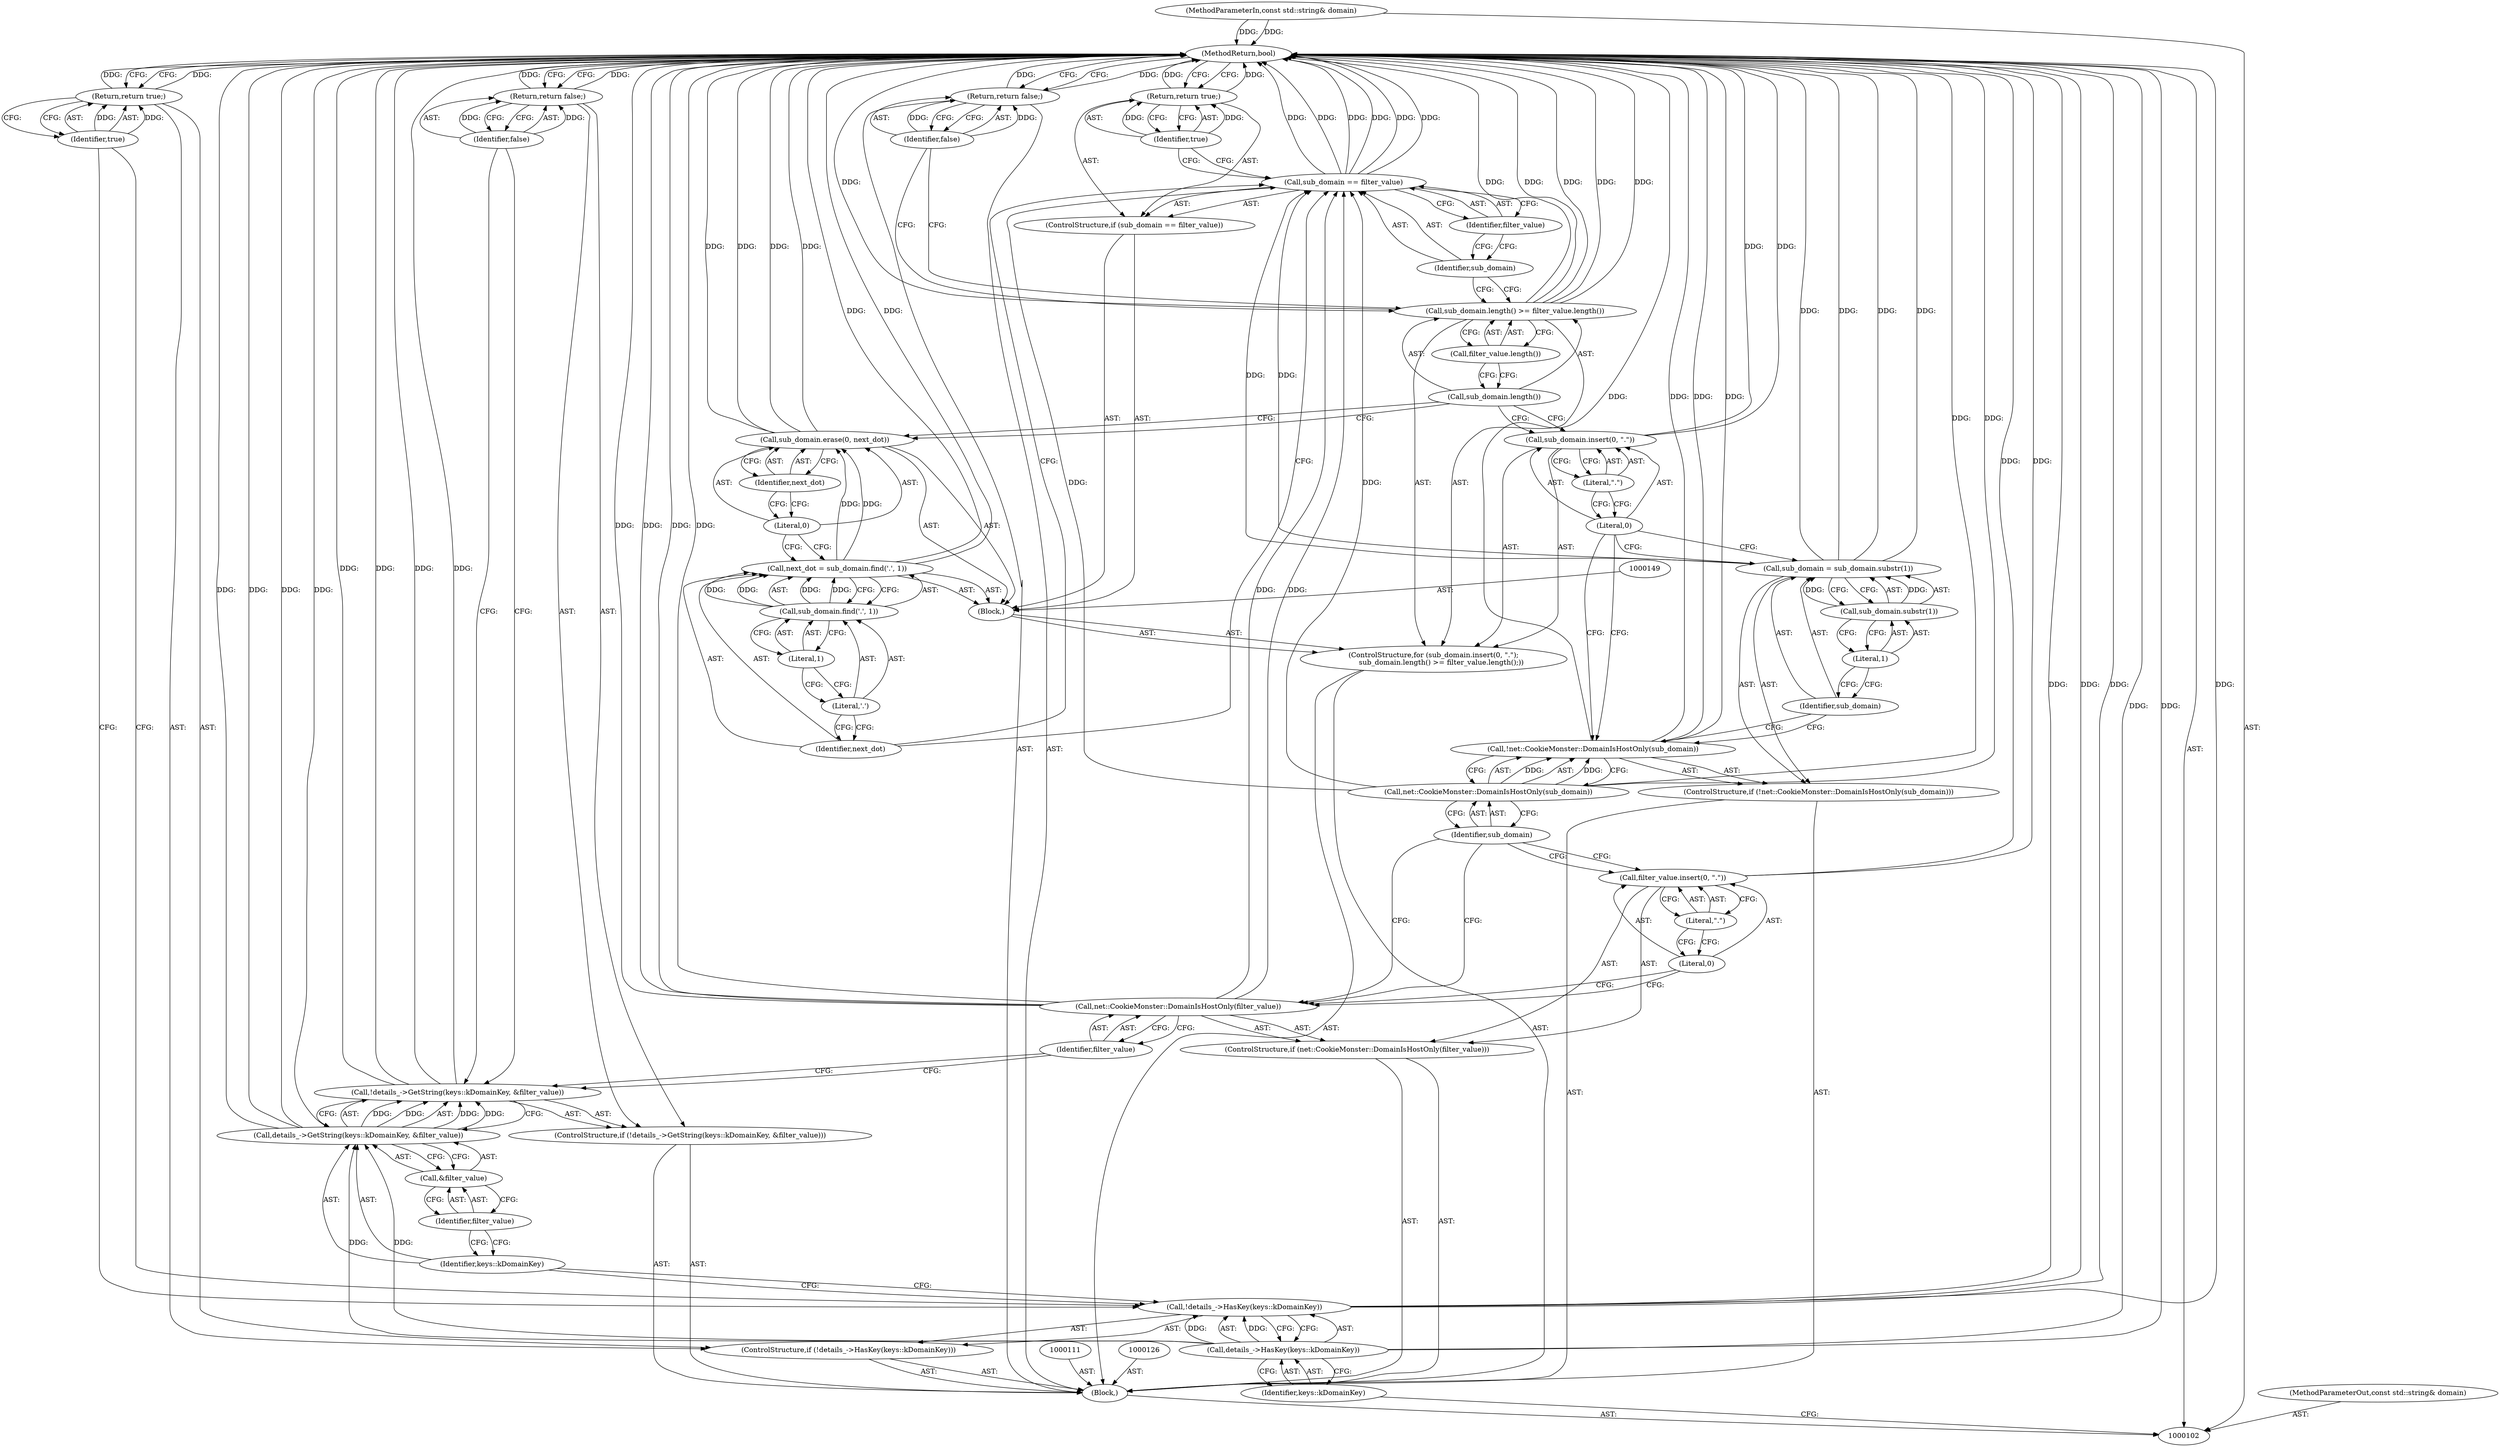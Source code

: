 digraph "0_Chrome_b7e899141194fa27d55a990e38ae8bdcc5183a90_9" {
"1000160" [label="(MethodReturn,bool)"];
"1000103" [label="(MethodParameterIn,const std::string& domain)"];
"1000237" [label="(MethodParameterOut,const std::string& domain)"];
"1000104" [label="(Block,)"];
"1000127" [label="(ControlStructure,if (!net::CookieMonster::DomainIsHostOnly(sub_domain)))"];
"1000130" [label="(Identifier,sub_domain)"];
"1000128" [label="(Call,!net::CookieMonster::DomainIsHostOnly(sub_domain))"];
"1000129" [label="(Call,net::CookieMonster::DomainIsHostOnly(sub_domain))"];
"1000133" [label="(Call,sub_domain.substr(1))"];
"1000134" [label="(Literal,1)"];
"1000131" [label="(Call,sub_domain = sub_domain.substr(1))"];
"1000132" [label="(Identifier,sub_domain)"];
"1000135" [label="(ControlStructure,for (sub_domain.insert(0, \".\");\n       sub_domain.length() >= filter_value.length();))"];
"1000137" [label="(Literal,0)"];
"1000138" [label="(Literal,\".\")"];
"1000136" [label="(Call,sub_domain.insert(0, \".\"))"];
"1000141" [label="(Call,filter_value.length())"];
"1000139" [label="(Call,sub_domain.length() >= filter_value.length())"];
"1000140" [label="(Call,sub_domain.length())"];
"1000146" [label="(Identifier,filter_value)"];
"1000143" [label="(ControlStructure,if (sub_domain == filter_value))"];
"1000144" [label="(Call,sub_domain == filter_value)"];
"1000145" [label="(Identifier,sub_domain)"];
"1000148" [label="(Identifier,true)"];
"1000147" [label="(Return,return true;)"];
"1000105" [label="(ControlStructure,if (!details_->HasKey(keys::kDomainKey)))"];
"1000108" [label="(Identifier,keys::kDomainKey)"];
"1000106" [label="(Call,!details_->HasKey(keys::kDomainKey))"];
"1000107" [label="(Call,details_->HasKey(keys::kDomainKey))"];
"1000150" [label="(Call,next_dot = sub_domain.find('.', 1))"];
"1000151" [label="(Identifier,next_dot)"];
"1000152" [label="(Call,sub_domain.find('.', 1))"];
"1000153" [label="(Literal,'.')"];
"1000142" [label="(Block,)"];
"1000154" [label="(Literal,1)"];
"1000156" [label="(Literal,0)"];
"1000157" [label="(Identifier,next_dot)"];
"1000155" [label="(Call,sub_domain.erase(0, next_dot))"];
"1000158" [label="(Return,return false;)"];
"1000159" [label="(Identifier,false)"];
"1000110" [label="(Identifier,true)"];
"1000109" [label="(Return,return true;)"];
"1000112" [label="(ControlStructure,if (!details_->GetString(keys::kDomainKey, &filter_value)))"];
"1000115" [label="(Identifier,keys::kDomainKey)"];
"1000116" [label="(Call,&filter_value)"];
"1000117" [label="(Identifier,filter_value)"];
"1000113" [label="(Call,!details_->GetString(keys::kDomainKey, &filter_value))"];
"1000114" [label="(Call,details_->GetString(keys::kDomainKey, &filter_value))"];
"1000119" [label="(Identifier,false)"];
"1000118" [label="(Return,return false;)"];
"1000120" [label="(ControlStructure,if (net::CookieMonster::DomainIsHostOnly(filter_value)))"];
"1000122" [label="(Identifier,filter_value)"];
"1000121" [label="(Call,net::CookieMonster::DomainIsHostOnly(filter_value))"];
"1000124" [label="(Literal,0)"];
"1000125" [label="(Literal,\".\")"];
"1000123" [label="(Call,filter_value.insert(0, \".\"))"];
"1000160" -> "1000102"  [label="AST: "];
"1000160" -> "1000109"  [label="CFG: "];
"1000160" -> "1000118"  [label="CFG: "];
"1000160" -> "1000147"  [label="CFG: "];
"1000160" -> "1000158"  [label="CFG: "];
"1000147" -> "1000160"  [label="DDG: "];
"1000118" -> "1000160"  [label="DDG: "];
"1000158" -> "1000160"  [label="DDG: "];
"1000129" -> "1000160"  [label="DDG: "];
"1000107" -> "1000160"  [label="DDG: "];
"1000106" -> "1000160"  [label="DDG: "];
"1000106" -> "1000160"  [label="DDG: "];
"1000155" -> "1000160"  [label="DDG: "];
"1000155" -> "1000160"  [label="DDG: "];
"1000113" -> "1000160"  [label="DDG: "];
"1000113" -> "1000160"  [label="DDG: "];
"1000131" -> "1000160"  [label="DDG: "];
"1000131" -> "1000160"  [label="DDG: "];
"1000128" -> "1000160"  [label="DDG: "];
"1000128" -> "1000160"  [label="DDG: "];
"1000144" -> "1000160"  [label="DDG: "];
"1000144" -> "1000160"  [label="DDG: "];
"1000144" -> "1000160"  [label="DDG: "];
"1000114" -> "1000160"  [label="DDG: "];
"1000114" -> "1000160"  [label="DDG: "];
"1000123" -> "1000160"  [label="DDG: "];
"1000139" -> "1000160"  [label="DDG: "];
"1000139" -> "1000160"  [label="DDG: "];
"1000139" -> "1000160"  [label="DDG: "];
"1000150" -> "1000160"  [label="DDG: "];
"1000103" -> "1000160"  [label="DDG: "];
"1000121" -> "1000160"  [label="DDG: "];
"1000121" -> "1000160"  [label="DDG: "];
"1000136" -> "1000160"  [label="DDG: "];
"1000109" -> "1000160"  [label="DDG: "];
"1000103" -> "1000102"  [label="AST: "];
"1000103" -> "1000160"  [label="DDG: "];
"1000237" -> "1000102"  [label="AST: "];
"1000104" -> "1000102"  [label="AST: "];
"1000105" -> "1000104"  [label="AST: "];
"1000111" -> "1000104"  [label="AST: "];
"1000112" -> "1000104"  [label="AST: "];
"1000120" -> "1000104"  [label="AST: "];
"1000126" -> "1000104"  [label="AST: "];
"1000127" -> "1000104"  [label="AST: "];
"1000135" -> "1000104"  [label="AST: "];
"1000158" -> "1000104"  [label="AST: "];
"1000127" -> "1000104"  [label="AST: "];
"1000128" -> "1000127"  [label="AST: "];
"1000131" -> "1000127"  [label="AST: "];
"1000130" -> "1000129"  [label="AST: "];
"1000130" -> "1000123"  [label="CFG: "];
"1000130" -> "1000121"  [label="CFG: "];
"1000129" -> "1000130"  [label="CFG: "];
"1000128" -> "1000127"  [label="AST: "];
"1000128" -> "1000129"  [label="CFG: "];
"1000129" -> "1000128"  [label="AST: "];
"1000132" -> "1000128"  [label="CFG: "];
"1000137" -> "1000128"  [label="CFG: "];
"1000128" -> "1000160"  [label="DDG: "];
"1000128" -> "1000160"  [label="DDG: "];
"1000129" -> "1000128"  [label="DDG: "];
"1000129" -> "1000128"  [label="AST: "];
"1000129" -> "1000130"  [label="CFG: "];
"1000130" -> "1000129"  [label="AST: "];
"1000128" -> "1000129"  [label="CFG: "];
"1000129" -> "1000160"  [label="DDG: "];
"1000129" -> "1000128"  [label="DDG: "];
"1000129" -> "1000144"  [label="DDG: "];
"1000133" -> "1000131"  [label="AST: "];
"1000133" -> "1000134"  [label="CFG: "];
"1000134" -> "1000133"  [label="AST: "];
"1000131" -> "1000133"  [label="CFG: "];
"1000133" -> "1000131"  [label="DDG: "];
"1000134" -> "1000133"  [label="AST: "];
"1000134" -> "1000132"  [label="CFG: "];
"1000133" -> "1000134"  [label="CFG: "];
"1000131" -> "1000127"  [label="AST: "];
"1000131" -> "1000133"  [label="CFG: "];
"1000132" -> "1000131"  [label="AST: "];
"1000133" -> "1000131"  [label="AST: "];
"1000137" -> "1000131"  [label="CFG: "];
"1000131" -> "1000160"  [label="DDG: "];
"1000131" -> "1000160"  [label="DDG: "];
"1000133" -> "1000131"  [label="DDG: "];
"1000131" -> "1000144"  [label="DDG: "];
"1000132" -> "1000131"  [label="AST: "];
"1000132" -> "1000128"  [label="CFG: "];
"1000134" -> "1000132"  [label="CFG: "];
"1000135" -> "1000104"  [label="AST: "];
"1000136" -> "1000135"  [label="AST: "];
"1000139" -> "1000135"  [label="AST: "];
"1000142" -> "1000135"  [label="AST: "];
"1000137" -> "1000136"  [label="AST: "];
"1000137" -> "1000131"  [label="CFG: "];
"1000137" -> "1000128"  [label="CFG: "];
"1000138" -> "1000137"  [label="CFG: "];
"1000138" -> "1000136"  [label="AST: "];
"1000138" -> "1000137"  [label="CFG: "];
"1000136" -> "1000138"  [label="CFG: "];
"1000136" -> "1000135"  [label="AST: "];
"1000136" -> "1000138"  [label="CFG: "];
"1000137" -> "1000136"  [label="AST: "];
"1000138" -> "1000136"  [label="AST: "];
"1000140" -> "1000136"  [label="CFG: "];
"1000136" -> "1000160"  [label="DDG: "];
"1000141" -> "1000139"  [label="AST: "];
"1000141" -> "1000140"  [label="CFG: "];
"1000139" -> "1000141"  [label="CFG: "];
"1000139" -> "1000135"  [label="AST: "];
"1000139" -> "1000141"  [label="CFG: "];
"1000140" -> "1000139"  [label="AST: "];
"1000141" -> "1000139"  [label="AST: "];
"1000145" -> "1000139"  [label="CFG: "];
"1000159" -> "1000139"  [label="CFG: "];
"1000139" -> "1000160"  [label="DDG: "];
"1000139" -> "1000160"  [label="DDG: "];
"1000139" -> "1000160"  [label="DDG: "];
"1000140" -> "1000139"  [label="AST: "];
"1000140" -> "1000136"  [label="CFG: "];
"1000140" -> "1000155"  [label="CFG: "];
"1000141" -> "1000140"  [label="CFG: "];
"1000146" -> "1000144"  [label="AST: "];
"1000146" -> "1000145"  [label="CFG: "];
"1000144" -> "1000146"  [label="CFG: "];
"1000143" -> "1000142"  [label="AST: "];
"1000144" -> "1000143"  [label="AST: "];
"1000147" -> "1000143"  [label="AST: "];
"1000144" -> "1000143"  [label="AST: "];
"1000144" -> "1000146"  [label="CFG: "];
"1000145" -> "1000144"  [label="AST: "];
"1000146" -> "1000144"  [label="AST: "];
"1000148" -> "1000144"  [label="CFG: "];
"1000151" -> "1000144"  [label="CFG: "];
"1000144" -> "1000160"  [label="DDG: "];
"1000144" -> "1000160"  [label="DDG: "];
"1000144" -> "1000160"  [label="DDG: "];
"1000129" -> "1000144"  [label="DDG: "];
"1000131" -> "1000144"  [label="DDG: "];
"1000121" -> "1000144"  [label="DDG: "];
"1000145" -> "1000144"  [label="AST: "];
"1000145" -> "1000139"  [label="CFG: "];
"1000146" -> "1000145"  [label="CFG: "];
"1000148" -> "1000147"  [label="AST: "];
"1000148" -> "1000144"  [label="CFG: "];
"1000147" -> "1000148"  [label="CFG: "];
"1000148" -> "1000147"  [label="DDG: "];
"1000147" -> "1000143"  [label="AST: "];
"1000147" -> "1000148"  [label="CFG: "];
"1000148" -> "1000147"  [label="AST: "];
"1000160" -> "1000147"  [label="CFG: "];
"1000147" -> "1000160"  [label="DDG: "];
"1000148" -> "1000147"  [label="DDG: "];
"1000105" -> "1000104"  [label="AST: "];
"1000106" -> "1000105"  [label="AST: "];
"1000109" -> "1000105"  [label="AST: "];
"1000108" -> "1000107"  [label="AST: "];
"1000108" -> "1000102"  [label="CFG: "];
"1000107" -> "1000108"  [label="CFG: "];
"1000106" -> "1000105"  [label="AST: "];
"1000106" -> "1000107"  [label="CFG: "];
"1000107" -> "1000106"  [label="AST: "];
"1000110" -> "1000106"  [label="CFG: "];
"1000115" -> "1000106"  [label="CFG: "];
"1000106" -> "1000160"  [label="DDG: "];
"1000106" -> "1000160"  [label="DDG: "];
"1000107" -> "1000106"  [label="DDG: "];
"1000107" -> "1000106"  [label="AST: "];
"1000107" -> "1000108"  [label="CFG: "];
"1000108" -> "1000107"  [label="AST: "];
"1000106" -> "1000107"  [label="CFG: "];
"1000107" -> "1000160"  [label="DDG: "];
"1000107" -> "1000106"  [label="DDG: "];
"1000107" -> "1000114"  [label="DDG: "];
"1000150" -> "1000142"  [label="AST: "];
"1000150" -> "1000152"  [label="CFG: "];
"1000151" -> "1000150"  [label="AST: "];
"1000152" -> "1000150"  [label="AST: "];
"1000156" -> "1000150"  [label="CFG: "];
"1000150" -> "1000160"  [label="DDG: "];
"1000152" -> "1000150"  [label="DDG: "];
"1000152" -> "1000150"  [label="DDG: "];
"1000150" -> "1000155"  [label="DDG: "];
"1000151" -> "1000150"  [label="AST: "];
"1000151" -> "1000144"  [label="CFG: "];
"1000153" -> "1000151"  [label="CFG: "];
"1000152" -> "1000150"  [label="AST: "];
"1000152" -> "1000154"  [label="CFG: "];
"1000153" -> "1000152"  [label="AST: "];
"1000154" -> "1000152"  [label="AST: "];
"1000150" -> "1000152"  [label="CFG: "];
"1000152" -> "1000150"  [label="DDG: "];
"1000152" -> "1000150"  [label="DDG: "];
"1000153" -> "1000152"  [label="AST: "];
"1000153" -> "1000151"  [label="CFG: "];
"1000154" -> "1000153"  [label="CFG: "];
"1000142" -> "1000135"  [label="AST: "];
"1000143" -> "1000142"  [label="AST: "];
"1000149" -> "1000142"  [label="AST: "];
"1000150" -> "1000142"  [label="AST: "];
"1000155" -> "1000142"  [label="AST: "];
"1000154" -> "1000152"  [label="AST: "];
"1000154" -> "1000153"  [label="CFG: "];
"1000152" -> "1000154"  [label="CFG: "];
"1000156" -> "1000155"  [label="AST: "];
"1000156" -> "1000150"  [label="CFG: "];
"1000157" -> "1000156"  [label="CFG: "];
"1000157" -> "1000155"  [label="AST: "];
"1000157" -> "1000156"  [label="CFG: "];
"1000155" -> "1000157"  [label="CFG: "];
"1000155" -> "1000142"  [label="AST: "];
"1000155" -> "1000157"  [label="CFG: "];
"1000156" -> "1000155"  [label="AST: "];
"1000157" -> "1000155"  [label="AST: "];
"1000140" -> "1000155"  [label="CFG: "];
"1000155" -> "1000160"  [label="DDG: "];
"1000155" -> "1000160"  [label="DDG: "];
"1000150" -> "1000155"  [label="DDG: "];
"1000158" -> "1000104"  [label="AST: "];
"1000158" -> "1000159"  [label="CFG: "];
"1000159" -> "1000158"  [label="AST: "];
"1000160" -> "1000158"  [label="CFG: "];
"1000158" -> "1000160"  [label="DDG: "];
"1000159" -> "1000158"  [label="DDG: "];
"1000159" -> "1000158"  [label="AST: "];
"1000159" -> "1000139"  [label="CFG: "];
"1000158" -> "1000159"  [label="CFG: "];
"1000159" -> "1000158"  [label="DDG: "];
"1000110" -> "1000109"  [label="AST: "];
"1000110" -> "1000106"  [label="CFG: "];
"1000109" -> "1000110"  [label="CFG: "];
"1000110" -> "1000109"  [label="DDG: "];
"1000109" -> "1000105"  [label="AST: "];
"1000109" -> "1000110"  [label="CFG: "];
"1000110" -> "1000109"  [label="AST: "];
"1000160" -> "1000109"  [label="CFG: "];
"1000109" -> "1000160"  [label="DDG: "];
"1000110" -> "1000109"  [label="DDG: "];
"1000112" -> "1000104"  [label="AST: "];
"1000113" -> "1000112"  [label="AST: "];
"1000118" -> "1000112"  [label="AST: "];
"1000115" -> "1000114"  [label="AST: "];
"1000115" -> "1000106"  [label="CFG: "];
"1000117" -> "1000115"  [label="CFG: "];
"1000116" -> "1000114"  [label="AST: "];
"1000116" -> "1000117"  [label="CFG: "];
"1000117" -> "1000116"  [label="AST: "];
"1000114" -> "1000116"  [label="CFG: "];
"1000117" -> "1000116"  [label="AST: "];
"1000117" -> "1000115"  [label="CFG: "];
"1000116" -> "1000117"  [label="CFG: "];
"1000113" -> "1000112"  [label="AST: "];
"1000113" -> "1000114"  [label="CFG: "];
"1000114" -> "1000113"  [label="AST: "];
"1000119" -> "1000113"  [label="CFG: "];
"1000122" -> "1000113"  [label="CFG: "];
"1000113" -> "1000160"  [label="DDG: "];
"1000113" -> "1000160"  [label="DDG: "];
"1000114" -> "1000113"  [label="DDG: "];
"1000114" -> "1000113"  [label="DDG: "];
"1000114" -> "1000113"  [label="AST: "];
"1000114" -> "1000116"  [label="CFG: "];
"1000115" -> "1000114"  [label="AST: "];
"1000116" -> "1000114"  [label="AST: "];
"1000113" -> "1000114"  [label="CFG: "];
"1000114" -> "1000160"  [label="DDG: "];
"1000114" -> "1000160"  [label="DDG: "];
"1000114" -> "1000113"  [label="DDG: "];
"1000114" -> "1000113"  [label="DDG: "];
"1000107" -> "1000114"  [label="DDG: "];
"1000119" -> "1000118"  [label="AST: "];
"1000119" -> "1000113"  [label="CFG: "];
"1000118" -> "1000119"  [label="CFG: "];
"1000119" -> "1000118"  [label="DDG: "];
"1000118" -> "1000112"  [label="AST: "];
"1000118" -> "1000119"  [label="CFG: "];
"1000119" -> "1000118"  [label="AST: "];
"1000160" -> "1000118"  [label="CFG: "];
"1000118" -> "1000160"  [label="DDG: "];
"1000119" -> "1000118"  [label="DDG: "];
"1000120" -> "1000104"  [label="AST: "];
"1000121" -> "1000120"  [label="AST: "];
"1000123" -> "1000120"  [label="AST: "];
"1000122" -> "1000121"  [label="AST: "];
"1000122" -> "1000113"  [label="CFG: "];
"1000121" -> "1000122"  [label="CFG: "];
"1000121" -> "1000120"  [label="AST: "];
"1000121" -> "1000122"  [label="CFG: "];
"1000122" -> "1000121"  [label="AST: "];
"1000124" -> "1000121"  [label="CFG: "];
"1000130" -> "1000121"  [label="CFG: "];
"1000121" -> "1000160"  [label="DDG: "];
"1000121" -> "1000160"  [label="DDG: "];
"1000121" -> "1000144"  [label="DDG: "];
"1000124" -> "1000123"  [label="AST: "];
"1000124" -> "1000121"  [label="CFG: "];
"1000125" -> "1000124"  [label="CFG: "];
"1000125" -> "1000123"  [label="AST: "];
"1000125" -> "1000124"  [label="CFG: "];
"1000123" -> "1000125"  [label="CFG: "];
"1000123" -> "1000120"  [label="AST: "];
"1000123" -> "1000125"  [label="CFG: "];
"1000124" -> "1000123"  [label="AST: "];
"1000125" -> "1000123"  [label="AST: "];
"1000130" -> "1000123"  [label="CFG: "];
"1000123" -> "1000160"  [label="DDG: "];
}
